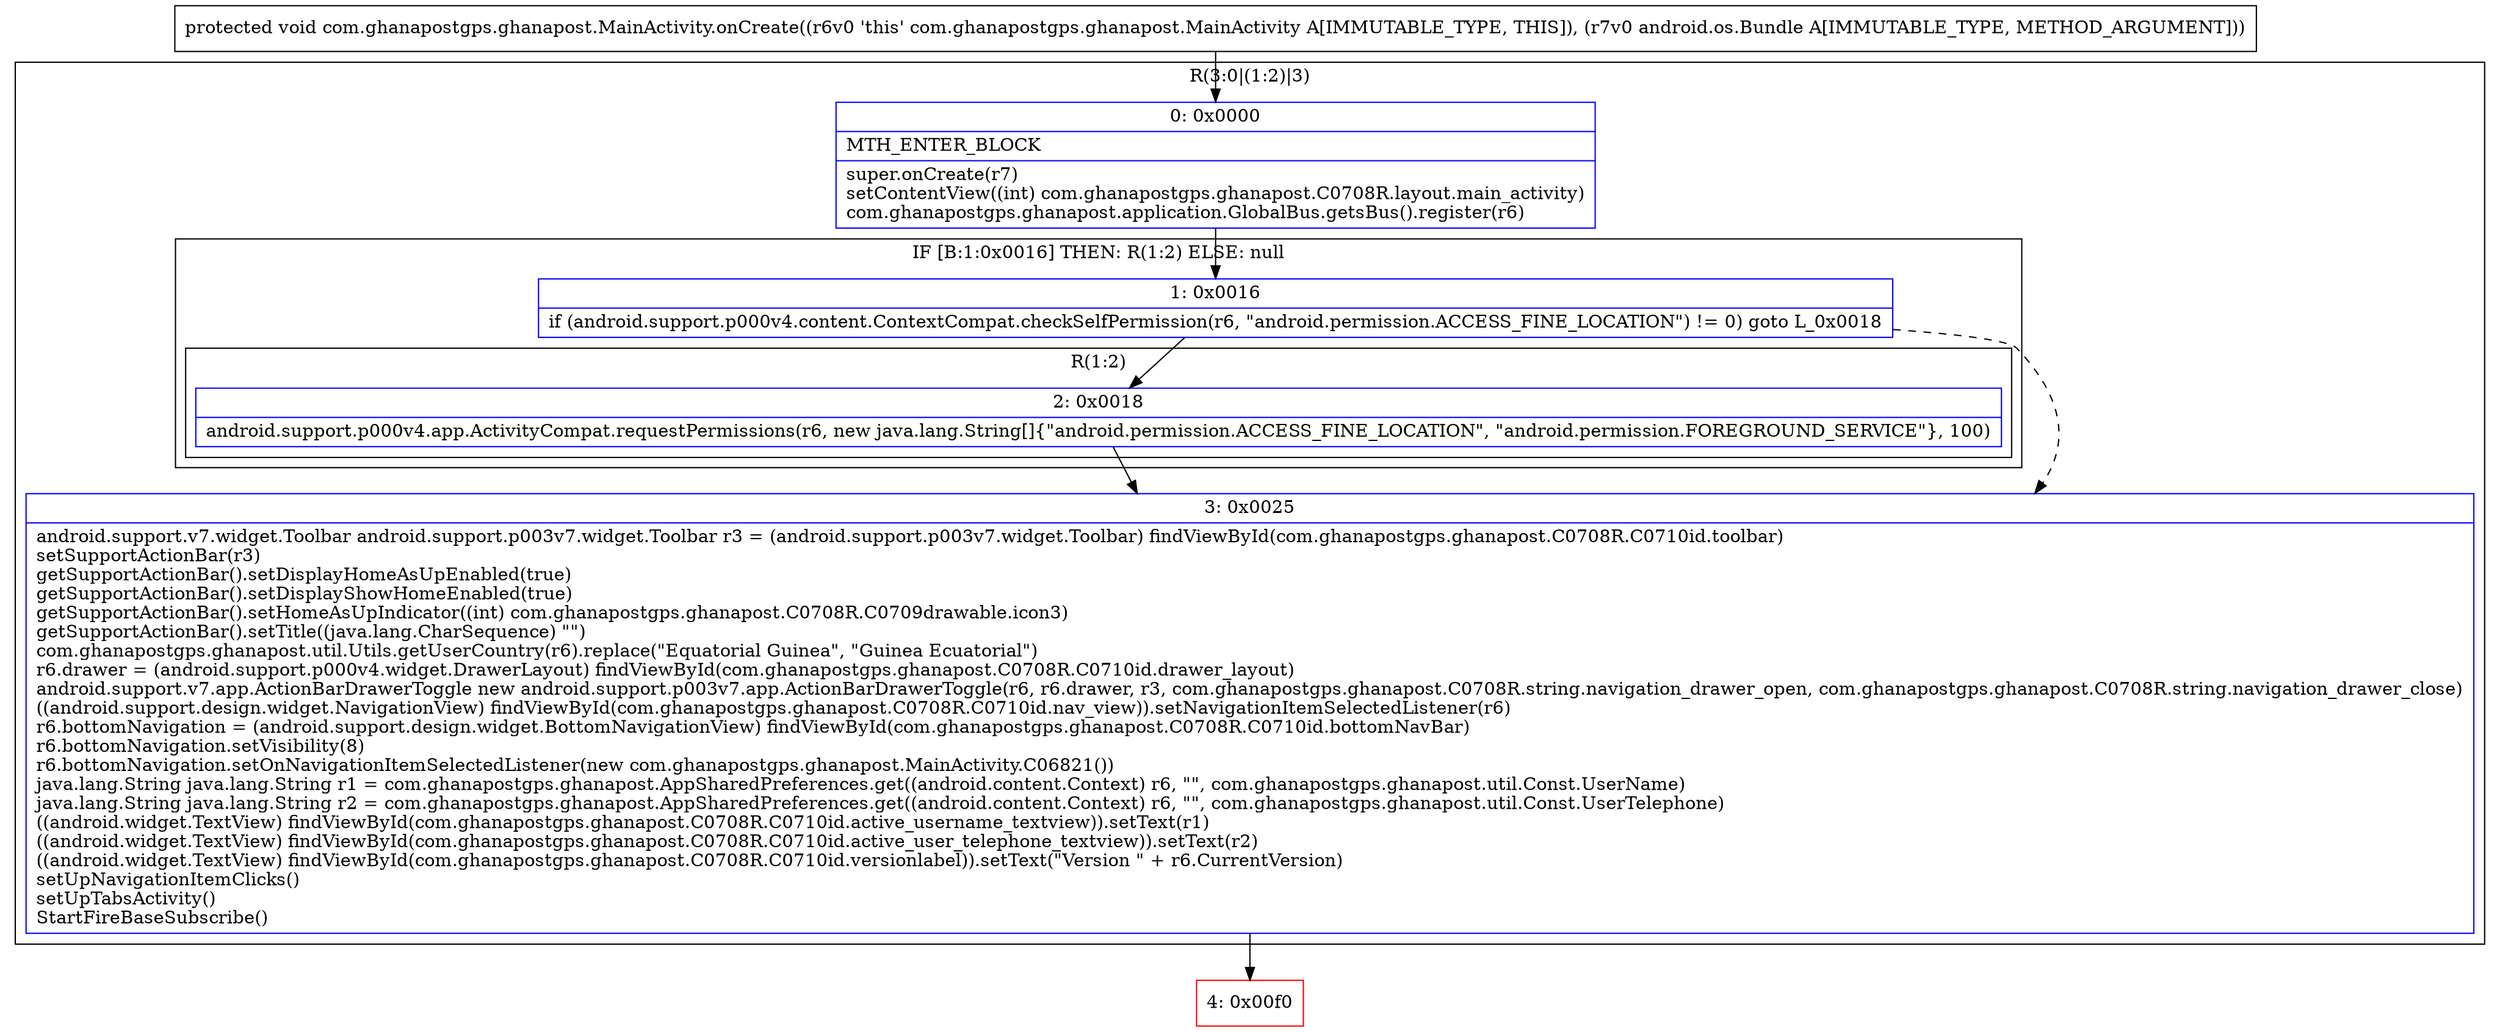 digraph "CFG forcom.ghanapostgps.ghanapost.MainActivity.onCreate(Landroid\/os\/Bundle;)V" {
subgraph cluster_Region_1760792899 {
label = "R(3:0|(1:2)|3)";
node [shape=record,color=blue];
Node_0 [shape=record,label="{0\:\ 0x0000|MTH_ENTER_BLOCK\l|super.onCreate(r7)\lsetContentView((int) com.ghanapostgps.ghanapost.C0708R.layout.main_activity)\lcom.ghanapostgps.ghanapost.application.GlobalBus.getsBus().register(r6)\l}"];
subgraph cluster_IfRegion_955962746 {
label = "IF [B:1:0x0016] THEN: R(1:2) ELSE: null";
node [shape=record,color=blue];
Node_1 [shape=record,label="{1\:\ 0x0016|if (android.support.p000v4.content.ContextCompat.checkSelfPermission(r6, \"android.permission.ACCESS_FINE_LOCATION\") != 0) goto L_0x0018\l}"];
subgraph cluster_Region_177874550 {
label = "R(1:2)";
node [shape=record,color=blue];
Node_2 [shape=record,label="{2\:\ 0x0018|android.support.p000v4.app.ActivityCompat.requestPermissions(r6, new java.lang.String[]\{\"android.permission.ACCESS_FINE_LOCATION\", \"android.permission.FOREGROUND_SERVICE\"\}, 100)\l}"];
}
}
Node_3 [shape=record,label="{3\:\ 0x0025|android.support.v7.widget.Toolbar android.support.p003v7.widget.Toolbar r3 = (android.support.p003v7.widget.Toolbar) findViewById(com.ghanapostgps.ghanapost.C0708R.C0710id.toolbar)\lsetSupportActionBar(r3)\lgetSupportActionBar().setDisplayHomeAsUpEnabled(true)\lgetSupportActionBar().setDisplayShowHomeEnabled(true)\lgetSupportActionBar().setHomeAsUpIndicator((int) com.ghanapostgps.ghanapost.C0708R.C0709drawable.icon3)\lgetSupportActionBar().setTitle((java.lang.CharSequence) \"\")\lcom.ghanapostgps.ghanapost.util.Utils.getUserCountry(r6).replace(\"Equatorial Guinea\", \"Guinea Ecuatorial\")\lr6.drawer = (android.support.p000v4.widget.DrawerLayout) findViewById(com.ghanapostgps.ghanapost.C0708R.C0710id.drawer_layout)\landroid.support.v7.app.ActionBarDrawerToggle new android.support.p003v7.app.ActionBarDrawerToggle(r6, r6.drawer, r3, com.ghanapostgps.ghanapost.C0708R.string.navigation_drawer_open, com.ghanapostgps.ghanapost.C0708R.string.navigation_drawer_close)\l((android.support.design.widget.NavigationView) findViewById(com.ghanapostgps.ghanapost.C0708R.C0710id.nav_view)).setNavigationItemSelectedListener(r6)\lr6.bottomNavigation = (android.support.design.widget.BottomNavigationView) findViewById(com.ghanapostgps.ghanapost.C0708R.C0710id.bottomNavBar)\lr6.bottomNavigation.setVisibility(8)\lr6.bottomNavigation.setOnNavigationItemSelectedListener(new com.ghanapostgps.ghanapost.MainActivity.C06821())\ljava.lang.String java.lang.String r1 = com.ghanapostgps.ghanapost.AppSharedPreferences.get((android.content.Context) r6, \"\", com.ghanapostgps.ghanapost.util.Const.UserName)\ljava.lang.String java.lang.String r2 = com.ghanapostgps.ghanapost.AppSharedPreferences.get((android.content.Context) r6, \"\", com.ghanapostgps.ghanapost.util.Const.UserTelephone)\l((android.widget.TextView) findViewById(com.ghanapostgps.ghanapost.C0708R.C0710id.active_username_textview)).setText(r1)\l((android.widget.TextView) findViewById(com.ghanapostgps.ghanapost.C0708R.C0710id.active_user_telephone_textview)).setText(r2)\l((android.widget.TextView) findViewById(com.ghanapostgps.ghanapost.C0708R.C0710id.versionlabel)).setText(\"Version \" + r6.CurrentVersion)\lsetUpNavigationItemClicks()\lsetUpTabsActivity()\lStartFireBaseSubscribe()\l}"];
}
Node_4 [shape=record,color=red,label="{4\:\ 0x00f0}"];
MethodNode[shape=record,label="{protected void com.ghanapostgps.ghanapost.MainActivity.onCreate((r6v0 'this' com.ghanapostgps.ghanapost.MainActivity A[IMMUTABLE_TYPE, THIS]), (r7v0 android.os.Bundle A[IMMUTABLE_TYPE, METHOD_ARGUMENT])) }"];
MethodNode -> Node_0;
Node_0 -> Node_1;
Node_1 -> Node_2;
Node_1 -> Node_3[style=dashed];
Node_2 -> Node_3;
Node_3 -> Node_4;
}

